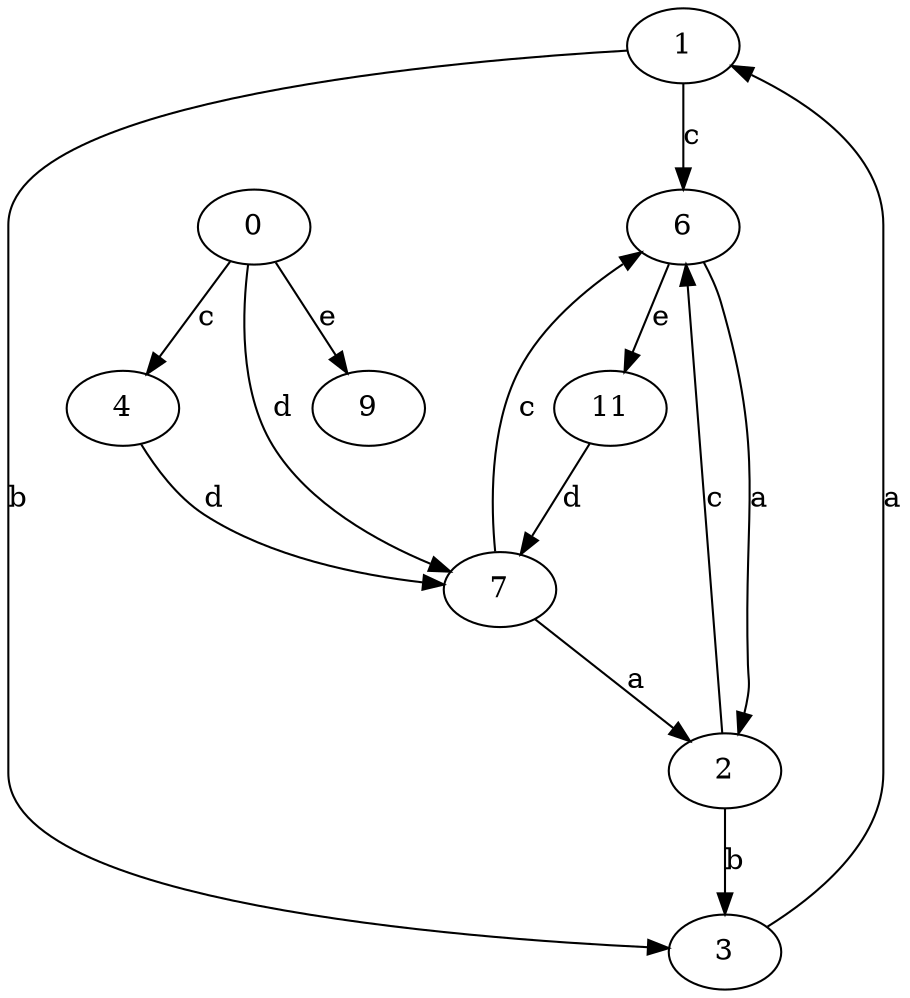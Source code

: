 strict digraph  {
1;
2;
3;
4;
6;
0;
7;
9;
11;
1 -> 3  [label=b];
1 -> 6  [label=c];
2 -> 3  [label=b];
2 -> 6  [label=c];
3 -> 1  [label=a];
4 -> 7  [label=d];
6 -> 2  [label=a];
6 -> 11  [label=e];
0 -> 4  [label=c];
0 -> 7  [label=d];
0 -> 9  [label=e];
7 -> 2  [label=a];
7 -> 6  [label=c];
11 -> 7  [label=d];
}
